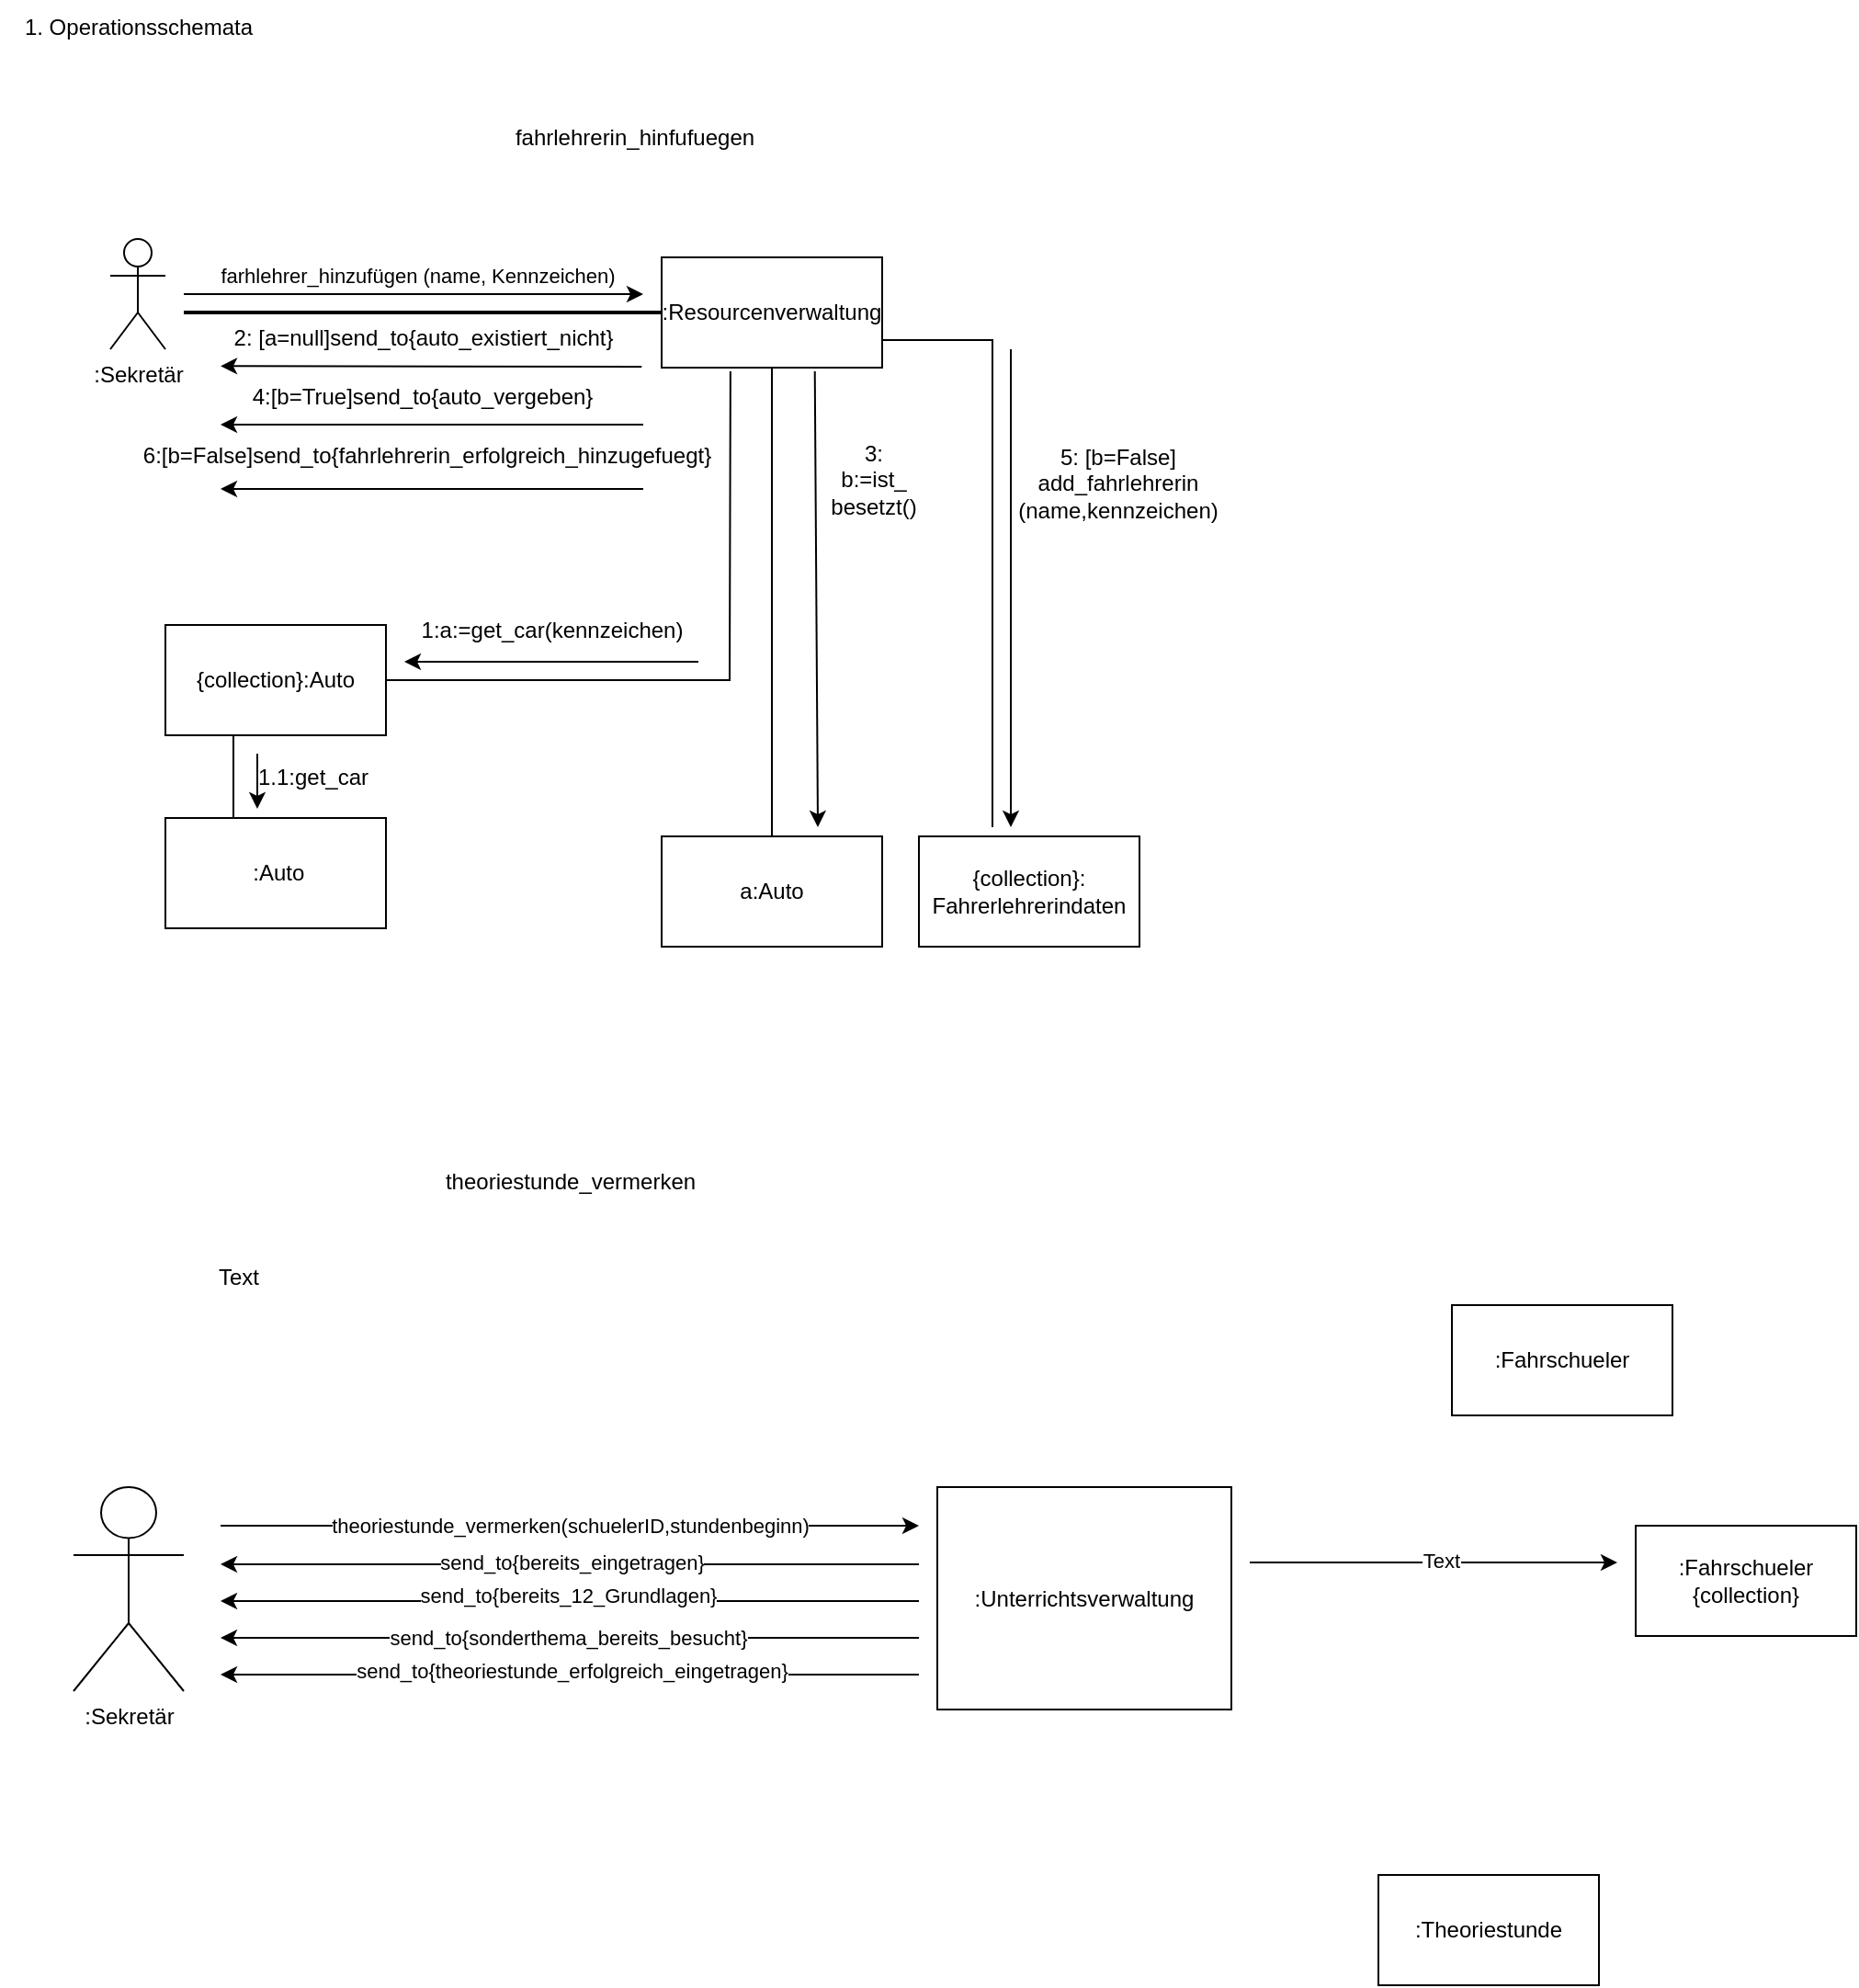<mxfile version="22.1.4" type="github">
  <diagram name="Page-1" id="LbJquXeahdp7IvyI3gh7">
    <mxGraphModel dx="944" dy="765" grid="1" gridSize="10" guides="1" tooltips="1" connect="1" arrows="1" fold="1" page="1" pageScale="1" pageWidth="827" pageHeight="1169" math="0" shadow="0">
      <root>
        <mxCell id="0" />
        <mxCell id="1" parent="0" />
        <mxCell id="NwTE_3BF-HPKNPJaqcbn-1" value=":Sekretär" style="shape=umlActor;verticalLabelPosition=bottom;verticalAlign=top;html=1;outlineConnect=0;" parent="1" vertex="1">
          <mxGeometry x="80" y="200" width="30" height="60" as="geometry" />
        </mxCell>
        <mxCell id="NwTE_3BF-HPKNPJaqcbn-2" value=":Resourcenverwaltung" style="rounded=0;whiteSpace=wrap;html=1;" parent="1" vertex="1">
          <mxGeometry x="380" y="210" width="120" height="60" as="geometry" />
        </mxCell>
        <mxCell id="NwTE_3BF-HPKNPJaqcbn-3" value="" style="endArrow=classic;html=1;rounded=0;" parent="1" edge="1">
          <mxGeometry width="50" height="50" relative="1" as="geometry">
            <mxPoint x="120" y="230" as="sourcePoint" />
            <mxPoint x="370" y="230" as="targetPoint" />
          </mxGeometry>
        </mxCell>
        <mxCell id="NwTE_3BF-HPKNPJaqcbn-4" value="farhlehrer_hinzufügen (name, Kennzeichen)" style="edgeLabel;html=1;align=center;verticalAlign=middle;resizable=0;points=[];" parent="NwTE_3BF-HPKNPJaqcbn-3" vertex="1" connectable="0">
          <mxGeometry x="0.016" y="3" relative="1" as="geometry">
            <mxPoint y="-7" as="offset" />
          </mxGeometry>
        </mxCell>
        <mxCell id="NwTE_3BF-HPKNPJaqcbn-5" value="" style="endArrow=none;html=1;rounded=0;entryX=0;entryY=0.5;entryDx=0;entryDy=0;strokeWidth=2;" parent="1" target="NwTE_3BF-HPKNPJaqcbn-2" edge="1">
          <mxGeometry width="50" height="50" relative="1" as="geometry">
            <mxPoint x="120" y="240" as="sourcePoint" />
            <mxPoint x="440" y="310" as="targetPoint" />
          </mxGeometry>
        </mxCell>
        <mxCell id="NwTE_3BF-HPKNPJaqcbn-6" value="2: [a=null]send_to{auto_existiert_nicht}" style="text;html=1;align=center;verticalAlign=middle;resizable=0;points=[];autosize=1;strokeColor=none;fillColor=none;" parent="1" vertex="1">
          <mxGeometry x="135" y="239.17" width="230" height="30" as="geometry" />
        </mxCell>
        <mxCell id="NwTE_3BF-HPKNPJaqcbn-7" value="" style="endArrow=classic;html=1;rounded=0;exitX=1.018;exitY=1.011;exitDx=0;exitDy=0;exitPerimeter=0;" parent="1" source="NwTE_3BF-HPKNPJaqcbn-6" edge="1">
          <mxGeometry width="50" height="50" relative="1" as="geometry">
            <mxPoint x="370" y="279.17" as="sourcePoint" />
            <mxPoint x="140" y="269.17" as="targetPoint" />
          </mxGeometry>
        </mxCell>
        <mxCell id="NwTE_3BF-HPKNPJaqcbn-8" value="4:[b=True]send_to{auto_vergeben}" style="text;html=1;strokeColor=none;fillColor=none;align=center;verticalAlign=middle;whiteSpace=wrap;rounded=0;" parent="1" vertex="1">
          <mxGeometry x="150" y="271" width="200" height="30" as="geometry" />
        </mxCell>
        <mxCell id="NwTE_3BF-HPKNPJaqcbn-10" value="" style="endArrow=classic;html=1;rounded=0;" parent="1" edge="1">
          <mxGeometry width="50" height="50" relative="1" as="geometry">
            <mxPoint x="370" y="301" as="sourcePoint" />
            <mxPoint x="140" y="301" as="targetPoint" />
          </mxGeometry>
        </mxCell>
        <mxCell id="NwTE_3BF-HPKNPJaqcbn-16" value="3:&lt;br&gt;b:=ist_&lt;br&gt;besetzt()" style="text;html=1;align=center;verticalAlign=middle;resizable=0;points=[];autosize=1;strokeColor=none;fillColor=none;" parent="1" vertex="1">
          <mxGeometry x="460" y="301" width="70" height="60" as="geometry" />
        </mxCell>
        <mxCell id="NwTE_3BF-HPKNPJaqcbn-17" value="{collection}:Auto" style="whiteSpace=wrap;html=1;" parent="1" vertex="1">
          <mxGeometry x="110" y="410" width="120" height="60" as="geometry" />
        </mxCell>
        <mxCell id="NwTE_3BF-HPKNPJaqcbn-18" value="" style="endArrow=none;html=1;rounded=0;entryX=0.312;entryY=1.033;entryDx=0;entryDy=0;entryPerimeter=0;exitX=1;exitY=0.5;exitDx=0;exitDy=0;" parent="1" source="NwTE_3BF-HPKNPJaqcbn-17" target="NwTE_3BF-HPKNPJaqcbn-2" edge="1">
          <mxGeometry width="50" height="50" relative="1" as="geometry">
            <mxPoint x="417" y="440" as="sourcePoint" />
            <mxPoint x="440" y="260" as="targetPoint" />
            <Array as="points">
              <mxPoint x="417" y="440" />
            </Array>
          </mxGeometry>
        </mxCell>
        <mxCell id="NwTE_3BF-HPKNPJaqcbn-19" value="" style="endArrow=classic;html=1;rounded=0;" parent="1" edge="1">
          <mxGeometry width="50" height="50" relative="1" as="geometry">
            <mxPoint x="400" y="430" as="sourcePoint" />
            <mxPoint x="240" y="430" as="targetPoint" />
          </mxGeometry>
        </mxCell>
        <mxCell id="NwTE_3BF-HPKNPJaqcbn-20" value="1:a:=get_car(kennzeichen)" style="text;html=1;align=center;verticalAlign=middle;resizable=0;points=[];autosize=1;strokeColor=none;fillColor=none;" parent="1" vertex="1">
          <mxGeometry x="235" y="398" width="170" height="30" as="geometry" />
        </mxCell>
        <mxCell id="NwTE_3BF-HPKNPJaqcbn-22" value="&amp;nbsp;:Auto" style="whiteSpace=wrap;html=1;" parent="1" vertex="1">
          <mxGeometry x="110" y="515" width="120" height="60" as="geometry" />
        </mxCell>
        <mxCell id="NwTE_3BF-HPKNPJaqcbn-23" value="" style="endArrow=none;html=1;rounded=0;entryX=0.5;entryY=0;entryDx=0;entryDy=0;exitX=0.5;exitY=1;exitDx=0;exitDy=0;" parent="1" edge="1">
          <mxGeometry width="50" height="50" relative="1" as="geometry">
            <mxPoint x="147" y="470" as="sourcePoint" />
            <mxPoint x="147" y="515" as="targetPoint" />
          </mxGeometry>
        </mxCell>
        <mxCell id="NwTE_3BF-HPKNPJaqcbn-24" value="" style="endArrow=classic;html=1;rounded=0;" parent="1" edge="1">
          <mxGeometry width="50" height="50" relative="1" as="geometry">
            <mxPoint x="160" y="480" as="sourcePoint" />
            <mxPoint x="160" y="510" as="targetPoint" />
          </mxGeometry>
        </mxCell>
        <mxCell id="NwTE_3BF-HPKNPJaqcbn-25" value="1.1:get_car" style="text;html=1;align=center;verticalAlign=middle;resizable=0;points=[];autosize=1;strokeColor=none;fillColor=none;" parent="1" vertex="1">
          <mxGeometry x="150" y="478" width="80" height="30" as="geometry" />
        </mxCell>
        <mxCell id="NwTE_3BF-HPKNPJaqcbn-26" value="a:Auto" style="whiteSpace=wrap;html=1;" parent="1" vertex="1">
          <mxGeometry x="380" y="525" width="120" height="60" as="geometry" />
        </mxCell>
        <mxCell id="NwTE_3BF-HPKNPJaqcbn-27" value="" style="endArrow=none;html=1;rounded=0;entryX=0.5;entryY=1;entryDx=0;entryDy=0;exitX=0.5;exitY=0;exitDx=0;exitDy=0;" parent="1" source="NwTE_3BF-HPKNPJaqcbn-26" target="NwTE_3BF-HPKNPJaqcbn-2" edge="1">
          <mxGeometry width="50" height="50" relative="1" as="geometry">
            <mxPoint x="360" y="430" as="sourcePoint" />
            <mxPoint x="410" y="380" as="targetPoint" />
          </mxGeometry>
        </mxCell>
        <mxCell id="NwTE_3BF-HPKNPJaqcbn-29" value="" style="endArrow=classic;html=1;rounded=0;exitX=0.653;exitY=1.033;exitDx=0;exitDy=0;exitPerimeter=0;" parent="1" edge="1">
          <mxGeometry width="50" height="50" relative="1" as="geometry">
            <mxPoint x="463.36" y="271.98" as="sourcePoint" />
            <mxPoint x="465" y="520" as="targetPoint" />
          </mxGeometry>
        </mxCell>
        <mxCell id="NwTE_3BF-HPKNPJaqcbn-30" value="{collection}:&lt;br&gt;Fahrerlehrerindaten" style="whiteSpace=wrap;html=1;" parent="1" vertex="1">
          <mxGeometry x="520" y="525" width="120" height="60" as="geometry" />
        </mxCell>
        <mxCell id="NwTE_3BF-HPKNPJaqcbn-31" value="" style="endArrow=none;html=1;rounded=0;entryX=1;entryY=0.75;entryDx=0;entryDy=0;" parent="1" target="NwTE_3BF-HPKNPJaqcbn-2" edge="1">
          <mxGeometry width="50" height="50" relative="1" as="geometry">
            <mxPoint x="560" y="520" as="sourcePoint" />
            <mxPoint x="550" y="450" as="targetPoint" />
            <Array as="points">
              <mxPoint x="560" y="255" />
            </Array>
          </mxGeometry>
        </mxCell>
        <mxCell id="NwTE_3BF-HPKNPJaqcbn-32" value="" style="endArrow=classic;html=1;rounded=0;" parent="1" edge="1">
          <mxGeometry width="50" height="50" relative="1" as="geometry">
            <mxPoint x="570" y="260" as="sourcePoint" />
            <mxPoint x="570" y="520" as="targetPoint" />
          </mxGeometry>
        </mxCell>
        <mxCell id="NwTE_3BF-HPKNPJaqcbn-33" value="5: [b=False]&lt;br&gt;add_fahrlehrerin&lt;br&gt;(name,kennzeichen)" style="text;html=1;align=center;verticalAlign=middle;resizable=0;points=[];autosize=1;strokeColor=none;fillColor=none;" parent="1" vertex="1">
          <mxGeometry x="563" y="303" width="130" height="60" as="geometry" />
        </mxCell>
        <mxCell id="NwTE_3BF-HPKNPJaqcbn-34" value="6:[b=False]send_to{fahrlehrerin_erfolgreich_hinzugefuegt}" style="text;html=1;align=center;verticalAlign=middle;resizable=0;points=[];autosize=1;strokeColor=none;fillColor=none;" parent="1" vertex="1">
          <mxGeometry x="87" y="303" width="330" height="30" as="geometry" />
        </mxCell>
        <mxCell id="NwTE_3BF-HPKNPJaqcbn-35" value="" style="endArrow=classic;html=1;rounded=0;" parent="1" edge="1">
          <mxGeometry width="50" height="50" relative="1" as="geometry">
            <mxPoint x="370" y="336" as="sourcePoint" />
            <mxPoint x="140" y="336" as="targetPoint" />
          </mxGeometry>
        </mxCell>
        <mxCell id="8Wq8IT67EElzMvXyzUba-1" value="fahrlehrerin_hinfufuegen&lt;br&gt;" style="text;html=1;align=center;verticalAlign=middle;resizable=0;points=[];autosize=1;strokeColor=none;fillColor=none;" vertex="1" parent="1">
          <mxGeometry x="290" y="130" width="150" height="30" as="geometry" />
        </mxCell>
        <mxCell id="8Wq8IT67EElzMvXyzUba-3" value="1. Operationsschemata" style="text;html=1;align=center;verticalAlign=middle;resizable=0;points=[];autosize=1;strokeColor=none;fillColor=none;" vertex="1" parent="1">
          <mxGeometry x="20" y="70" width="150" height="30" as="geometry" />
        </mxCell>
        <mxCell id="8Wq8IT67EElzMvXyzUba-6" value=":Sekretär" style="shape=umlActor;verticalLabelPosition=bottom;verticalAlign=top;html=1;outlineConnect=0;" vertex="1" parent="1">
          <mxGeometry x="60" y="879" width="60" height="111" as="geometry" />
        </mxCell>
        <mxCell id="8Wq8IT67EElzMvXyzUba-16" value="theoriestunde_vermerken" style="text;html=1;align=center;verticalAlign=middle;resizable=0;points=[];autosize=1;strokeColor=none;fillColor=none;" vertex="1" parent="1">
          <mxGeometry x="250" y="698" width="160" height="30" as="geometry" />
        </mxCell>
        <mxCell id="8Wq8IT67EElzMvXyzUba-23" value=":Unterrichtsverwaltung" style="whiteSpace=wrap;html=1;" vertex="1" parent="1">
          <mxGeometry x="530" y="879" width="160" height="121" as="geometry" />
        </mxCell>
        <mxCell id="8Wq8IT67EElzMvXyzUba-24" value="Text" style="text;html=1;strokeColor=none;fillColor=none;align=center;verticalAlign=middle;whiteSpace=wrap;rounded=0;" vertex="1" parent="1">
          <mxGeometry x="120" y="750" width="60" height="30" as="geometry" />
        </mxCell>
        <mxCell id="8Wq8IT67EElzMvXyzUba-26" value="" style="endArrow=classic;html=1;rounded=0;" edge="1" parent="1">
          <mxGeometry width="50" height="50" relative="1" as="geometry">
            <mxPoint x="140" y="900" as="sourcePoint" />
            <mxPoint x="520" y="900" as="targetPoint" />
          </mxGeometry>
        </mxCell>
        <mxCell id="8Wq8IT67EElzMvXyzUba-27" value="theoriestunde_vermerken(schuelerID,stundenbeginn)" style="edgeLabel;html=1;align=center;verticalAlign=middle;resizable=0;points=[];" vertex="1" connectable="0" parent="8Wq8IT67EElzMvXyzUba-26">
          <mxGeometry x="0.014" y="-1" relative="1" as="geometry">
            <mxPoint x="-3" y="-1" as="offset" />
          </mxGeometry>
        </mxCell>
        <mxCell id="8Wq8IT67EElzMvXyzUba-28" value="" style="endArrow=classic;html=1;rounded=0;" edge="1" parent="1">
          <mxGeometry width="50" height="50" relative="1" as="geometry">
            <mxPoint x="520" y="921" as="sourcePoint" />
            <mxPoint x="140" y="921" as="targetPoint" />
          </mxGeometry>
        </mxCell>
        <mxCell id="8Wq8IT67EElzMvXyzUba-36" value="send_to{bereits_eingetragen}" style="edgeLabel;html=1;align=center;verticalAlign=middle;resizable=0;points=[];" vertex="1" connectable="0" parent="8Wq8IT67EElzMvXyzUba-28">
          <mxGeometry x="-0.005" y="-1" relative="1" as="geometry">
            <mxPoint as="offset" />
          </mxGeometry>
        </mxCell>
        <mxCell id="8Wq8IT67EElzMvXyzUba-29" value="" style="endArrow=classic;html=1;rounded=0;" edge="1" parent="1">
          <mxGeometry width="50" height="50" relative="1" as="geometry">
            <mxPoint x="520" y="941" as="sourcePoint" />
            <mxPoint x="140" y="941" as="targetPoint" />
          </mxGeometry>
        </mxCell>
        <mxCell id="8Wq8IT67EElzMvXyzUba-37" value="send_to{bereits_12_Grundlagen}" style="edgeLabel;html=1;align=center;verticalAlign=middle;resizable=0;points=[];" vertex="1" connectable="0" parent="8Wq8IT67EElzMvXyzUba-29">
          <mxGeometry x="0.009" y="-3" relative="1" as="geometry">
            <mxPoint as="offset" />
          </mxGeometry>
        </mxCell>
        <mxCell id="8Wq8IT67EElzMvXyzUba-30" value="" style="endArrow=classic;html=1;rounded=0;" edge="1" parent="1">
          <mxGeometry width="50" height="50" relative="1" as="geometry">
            <mxPoint x="520" y="961" as="sourcePoint" />
            <mxPoint x="140" y="961" as="targetPoint" />
          </mxGeometry>
        </mxCell>
        <mxCell id="8Wq8IT67EElzMvXyzUba-38" value="send_to{sonderthema_bereits_besucht}" style="edgeLabel;html=1;align=center;verticalAlign=middle;resizable=0;points=[];" vertex="1" connectable="0" parent="8Wq8IT67EElzMvXyzUba-30">
          <mxGeometry x="0.009" relative="1" as="geometry">
            <mxPoint as="offset" />
          </mxGeometry>
        </mxCell>
        <mxCell id="8Wq8IT67EElzMvXyzUba-32" value="" style="endArrow=classic;html=1;rounded=0;" edge="1" parent="1">
          <mxGeometry width="50" height="50" relative="1" as="geometry">
            <mxPoint x="520" y="981" as="sourcePoint" />
            <mxPoint x="140" y="981" as="targetPoint" />
          </mxGeometry>
        </mxCell>
        <mxCell id="8Wq8IT67EElzMvXyzUba-39" value="send_to{theoriestunde_erfolgreich_eingetragen}" style="edgeLabel;html=1;align=center;verticalAlign=middle;resizable=0;points=[];" vertex="1" connectable="0" parent="8Wq8IT67EElzMvXyzUba-32">
          <mxGeometry x="-0.002" y="-2" relative="1" as="geometry">
            <mxPoint as="offset" />
          </mxGeometry>
        </mxCell>
        <mxCell id="8Wq8IT67EElzMvXyzUba-41" value=":Fahrschueler&lt;br&gt;{collection}" style="whiteSpace=wrap;html=1;" vertex="1" parent="1">
          <mxGeometry x="910" y="900" width="120" height="60" as="geometry" />
        </mxCell>
        <mxCell id="8Wq8IT67EElzMvXyzUba-42" value=":Fahrschueler" style="whiteSpace=wrap;html=1;" vertex="1" parent="1">
          <mxGeometry x="810" y="780" width="120" height="60" as="geometry" />
        </mxCell>
        <mxCell id="8Wq8IT67EElzMvXyzUba-46" value="" style="endArrow=classic;html=1;rounded=0;" edge="1" parent="1">
          <mxGeometry width="50" height="50" relative="1" as="geometry">
            <mxPoint x="700" y="920" as="sourcePoint" />
            <mxPoint x="900" y="920" as="targetPoint" />
          </mxGeometry>
        </mxCell>
        <mxCell id="8Wq8IT67EElzMvXyzUba-48" value="Text" style="edgeLabel;html=1;align=center;verticalAlign=middle;resizable=0;points=[];" vertex="1" connectable="0" parent="8Wq8IT67EElzMvXyzUba-46">
          <mxGeometry x="0.033" y="1" relative="1" as="geometry">
            <mxPoint as="offset" />
          </mxGeometry>
        </mxCell>
        <mxCell id="8Wq8IT67EElzMvXyzUba-47" value=":Theoriestunde" style="whiteSpace=wrap;html=1;" vertex="1" parent="1">
          <mxGeometry x="770" y="1090" width="120" height="60" as="geometry" />
        </mxCell>
      </root>
    </mxGraphModel>
  </diagram>
</mxfile>
